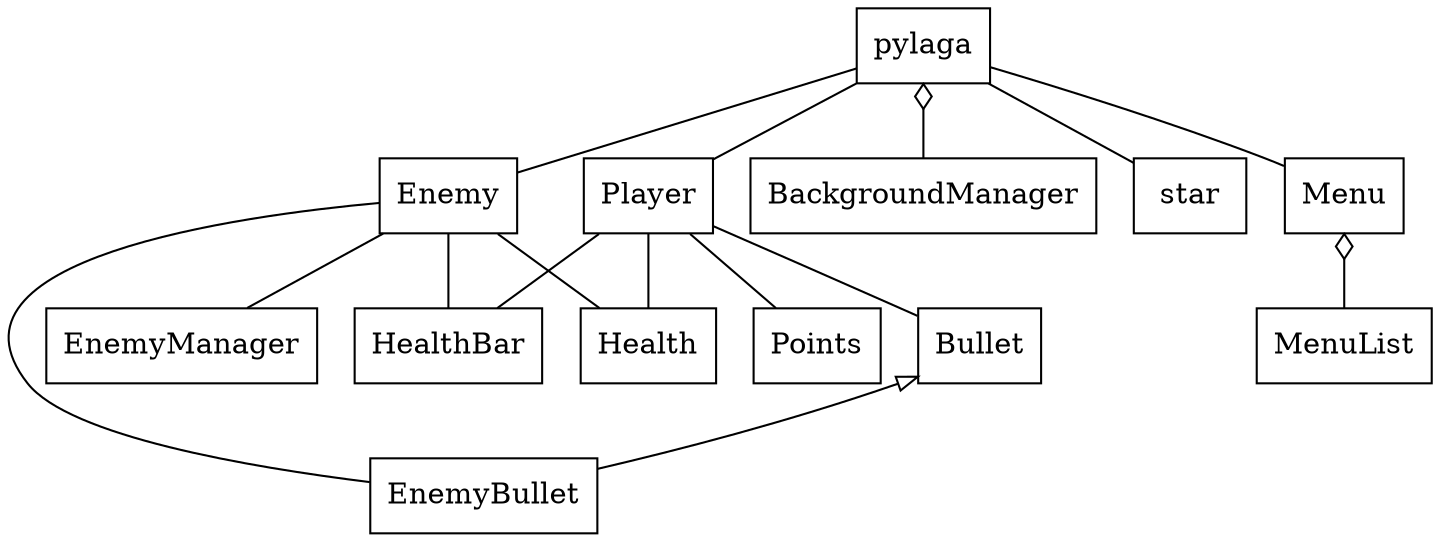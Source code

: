 digraph G {
    node [shape="rectangle"];

    subgraph Bullet_py {
        Bullet;
        EnemyBullet;
    }

    subgraph Backgrount_py {
        BackgroundManager;
        star;
    }

    subgraph enemy_py {
        EnemyManager;
        Enemy;
    }

    subgraph display_py {
        Points;
        Health;
        HealthBar;
    }

    subgraph menu_py {
        Menu;
    }

    subgraph menulists_py {
        MenuList;
    }

    subgraph pylaga_py {
        pylaga;
    }

    subgraph player_py {
        Player;
    }

    // Association
    edge [dir="both", arrowhead="none", arrowtail="none"];
    Enemy -> EnemyManager;
    Enemy -> EnemyBullet;
    Player -> Bullet;
    Enemy -> Health;
    Player -> Health;
    Enemy -> HealthBar;
    Player -> HealthBar;
    Player -> Points;

    pylaga -> Menu;
    pylaga -> star;
    pylaga -> Player;
    pylaga -> Enemy;

    // Composition
    edge [dir="both", arrowtail="odiamond", arrowhead="none"];
    Menu -> MenuList;
    pylaga -> BackgroundManager;

    // Inheritance
    edge [dir="both", arrowtail="onormal", arrowhead="none"];
    Bullet -> EnemyBullet;
}
